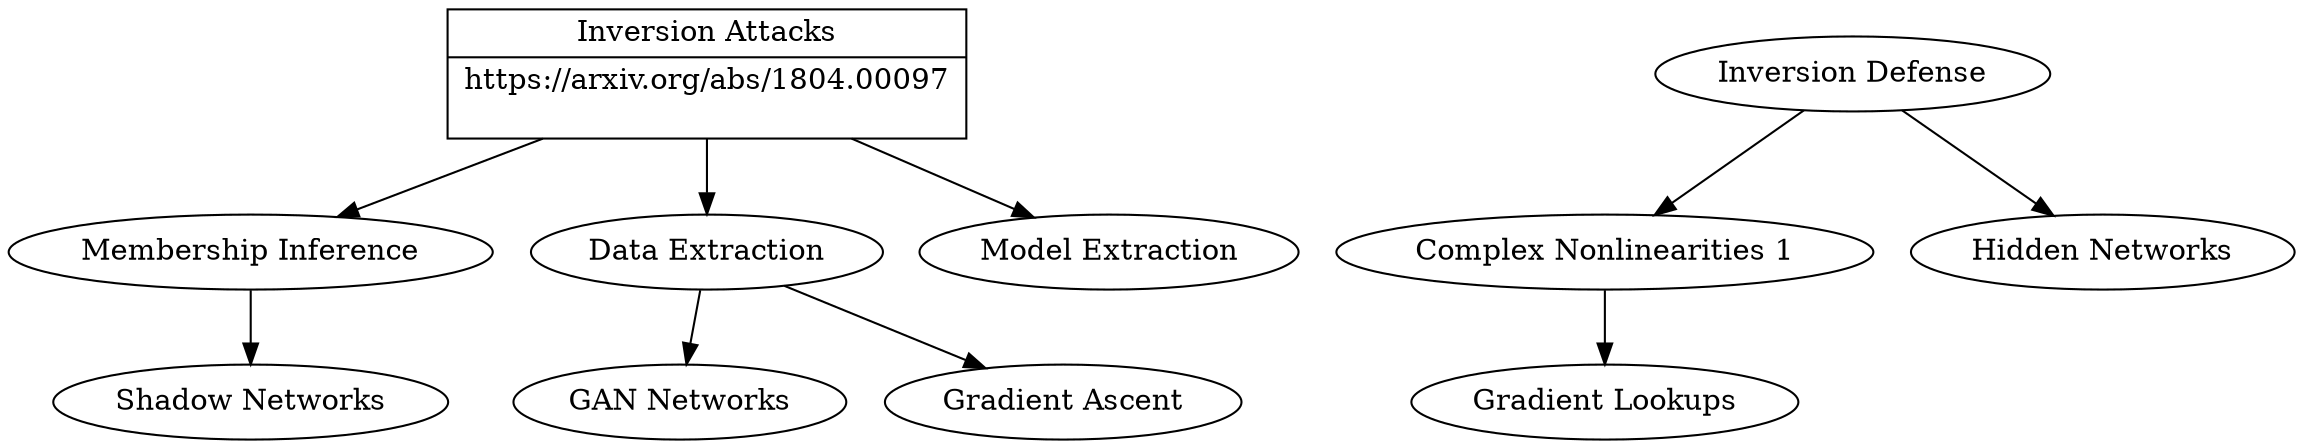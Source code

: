 // Taxonomy of Secure Deep Learning
digraph structs {
	"Inversion Attacks" [label="{<f0> Inversion Attacks |<f1> https://arxiv.org/abs/1804.00097\n\n}" shape=record]
	"Inversion Attacks" -> "Membership Inference"
	"Membership Inference" -> "Shadow Networks"
	"Inversion Attacks" -> "Data Extraction"
	"Data Extraction" -> "GAN Networks"
	"Data Extraction" -> "Gradient Ascent"
	"Inversion Attacks" -> "Model Extraction"
	"Inversion Defense" -> "Complex Nonlinearities 1"
	"Inversion Defense" -> "Hidden Networks"
	"Complex Nonlinearities 1" -> "Gradient Lookups"
}
